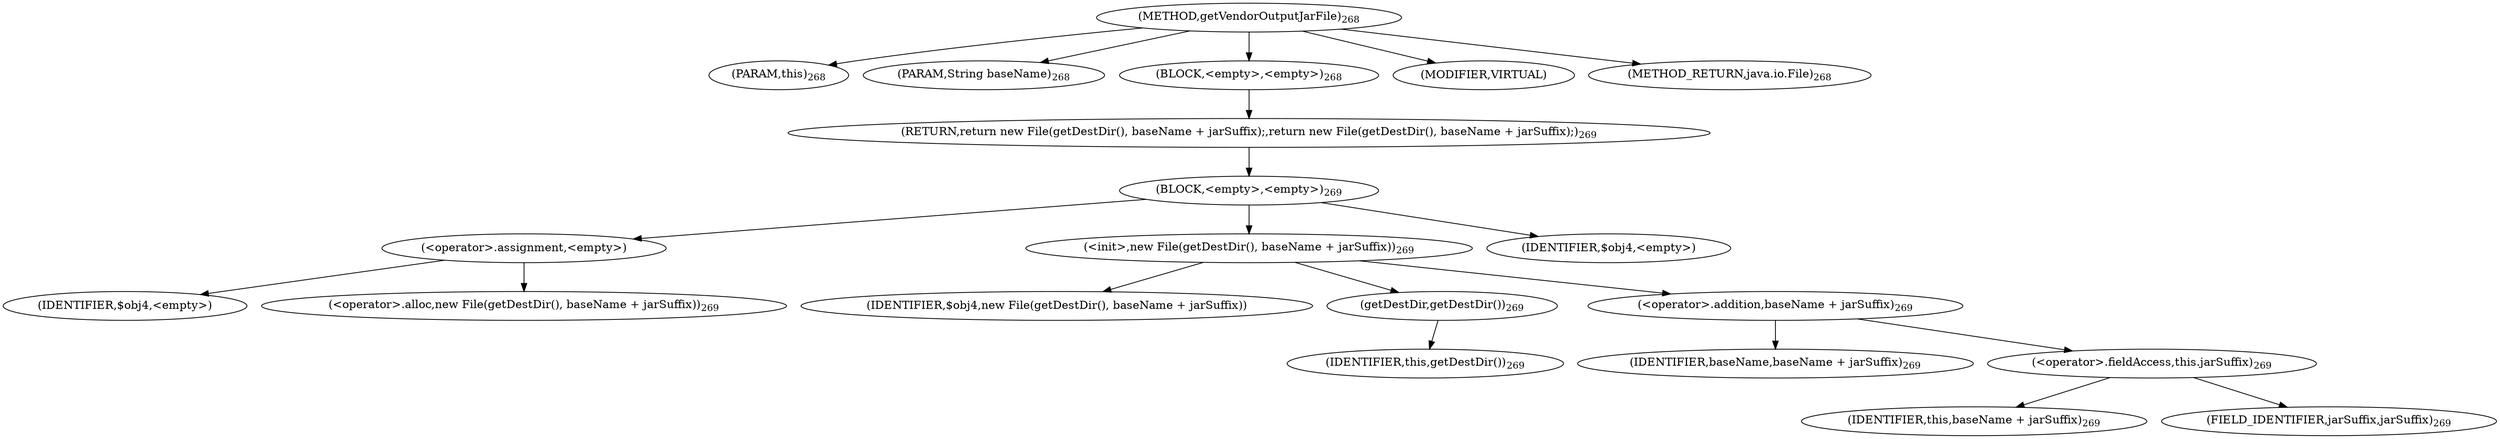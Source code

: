 digraph "getVendorOutputJarFile" {  
"400" [label = <(METHOD,getVendorOutputJarFile)<SUB>268</SUB>> ]
"32" [label = <(PARAM,this)<SUB>268</SUB>> ]
"401" [label = <(PARAM,String baseName)<SUB>268</SUB>> ]
"402" [label = <(BLOCK,&lt;empty&gt;,&lt;empty&gt;)<SUB>268</SUB>> ]
"403" [label = <(RETURN,return new File(getDestDir(), baseName + jarSuffix);,return new File(getDestDir(), baseName + jarSuffix);)<SUB>269</SUB>> ]
"404" [label = <(BLOCK,&lt;empty&gt;,&lt;empty&gt;)<SUB>269</SUB>> ]
"405" [label = <(&lt;operator&gt;.assignment,&lt;empty&gt;)> ]
"406" [label = <(IDENTIFIER,$obj4,&lt;empty&gt;)> ]
"407" [label = <(&lt;operator&gt;.alloc,new File(getDestDir(), baseName + jarSuffix))<SUB>269</SUB>> ]
"408" [label = <(&lt;init&gt;,new File(getDestDir(), baseName + jarSuffix))<SUB>269</SUB>> ]
"409" [label = <(IDENTIFIER,$obj4,new File(getDestDir(), baseName + jarSuffix))> ]
"410" [label = <(getDestDir,getDestDir())<SUB>269</SUB>> ]
"31" [label = <(IDENTIFIER,this,getDestDir())<SUB>269</SUB>> ]
"411" [label = <(&lt;operator&gt;.addition,baseName + jarSuffix)<SUB>269</SUB>> ]
"412" [label = <(IDENTIFIER,baseName,baseName + jarSuffix)<SUB>269</SUB>> ]
"413" [label = <(&lt;operator&gt;.fieldAccess,this.jarSuffix)<SUB>269</SUB>> ]
"414" [label = <(IDENTIFIER,this,baseName + jarSuffix)<SUB>269</SUB>> ]
"415" [label = <(FIELD_IDENTIFIER,jarSuffix,jarSuffix)<SUB>269</SUB>> ]
"416" [label = <(IDENTIFIER,$obj4,&lt;empty&gt;)> ]
"417" [label = <(MODIFIER,VIRTUAL)> ]
"418" [label = <(METHOD_RETURN,java.io.File)<SUB>268</SUB>> ]
  "400" -> "32" 
  "400" -> "401" 
  "400" -> "402" 
  "400" -> "417" 
  "400" -> "418" 
  "402" -> "403" 
  "403" -> "404" 
  "404" -> "405" 
  "404" -> "408" 
  "404" -> "416" 
  "405" -> "406" 
  "405" -> "407" 
  "408" -> "409" 
  "408" -> "410" 
  "408" -> "411" 
  "410" -> "31" 
  "411" -> "412" 
  "411" -> "413" 
  "413" -> "414" 
  "413" -> "415" 
}
